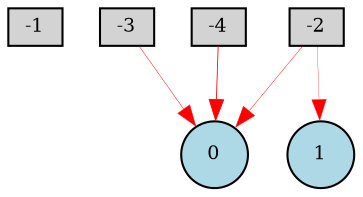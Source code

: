 digraph {
	node [fontsize=9 height=0.2 shape=circle width=0.2]
	-1 [fillcolor=lightgray shape=box style=filled]
	-2 [fillcolor=lightgray shape=box style=filled]
	-3 [fillcolor=lightgray shape=box style=filled]
	-4 [fillcolor=lightgray shape=box style=filled]
	0 [fillcolor=lightblue style=filled]
	1 [fillcolor=lightblue style=filled]
	-2 -> 1 [color=red penwidth=0.14205254876666634 style=solid]
	-2 -> 0 [color=red penwidth=0.2156383666958097 style=solid]
	-3 -> 0 [color=red penwidth=0.21942212492109517 style=solid]
	-4 -> 0 [color=red penwidth=0.40643731253867466 style=solid]
}
